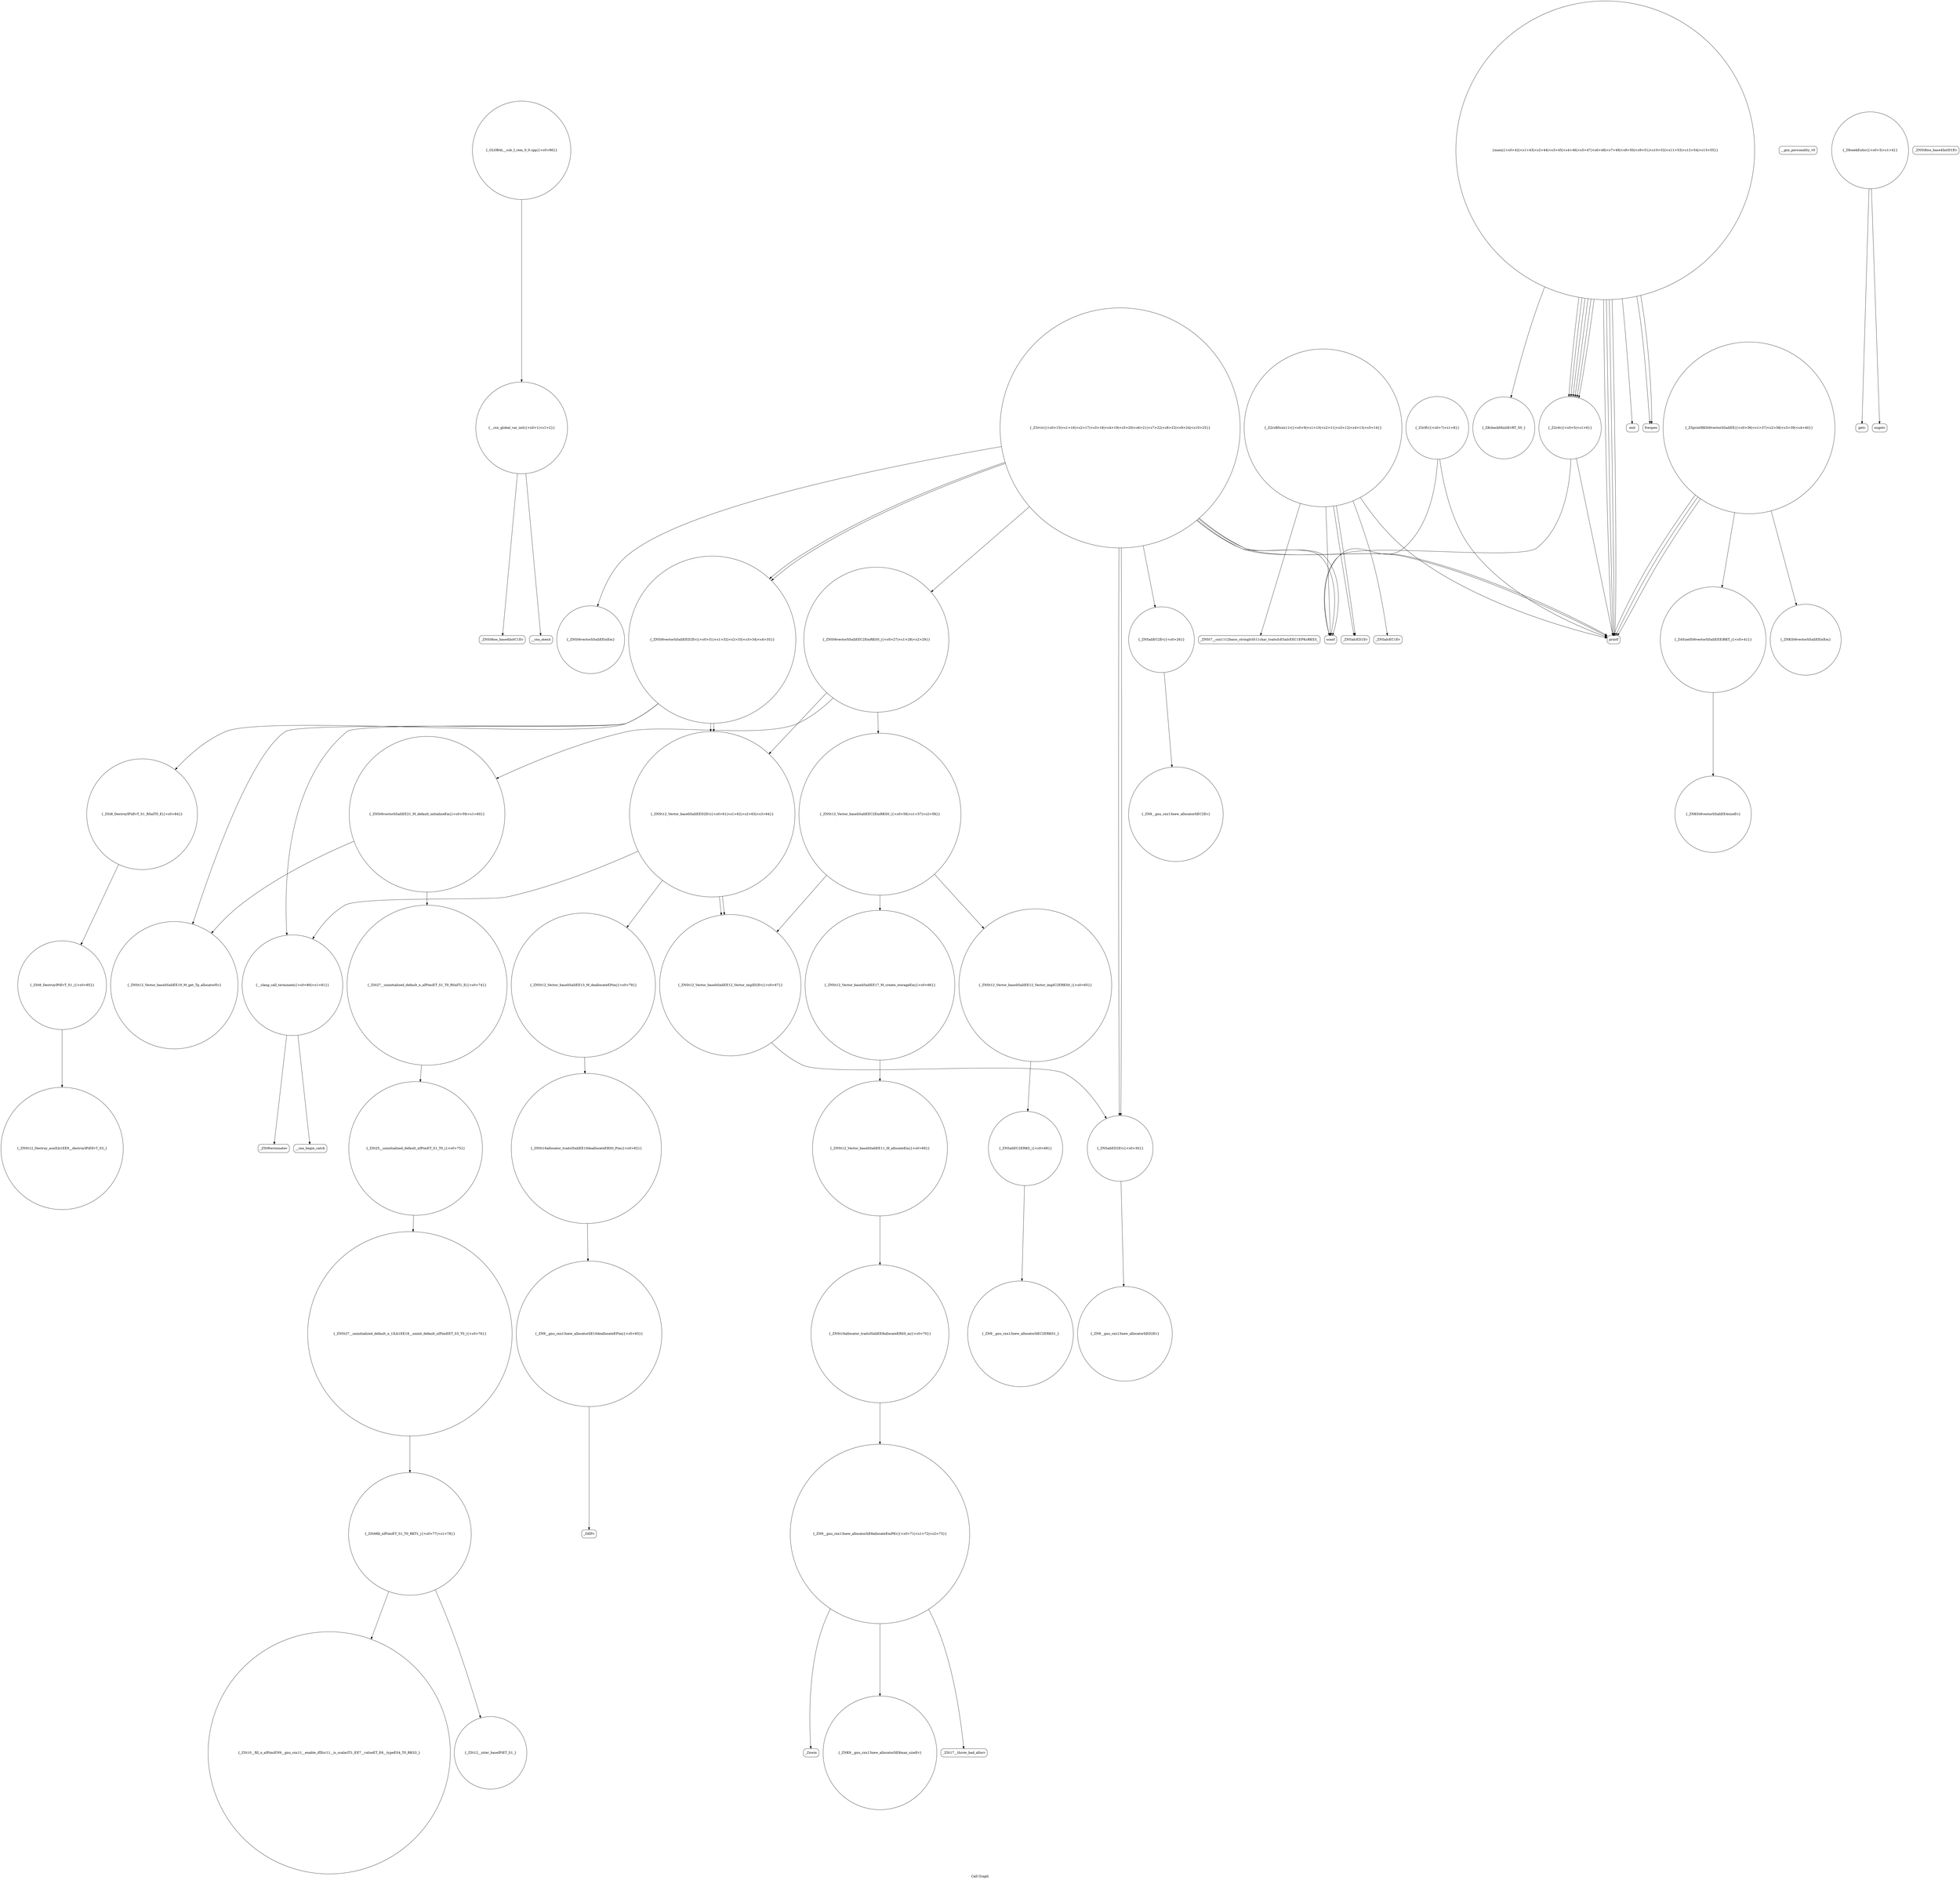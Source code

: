 digraph "Call Graph" {
	label="Call Graph";

	Node0x55a288262470 [shape=record,shape=circle,label="{__cxx_global_var_init|{<s0>1|<s1>2}}"];
	Node0x55a288262470:s0 -> Node0x55a2882624f0[color=black];
	Node0x55a288262470:s1 -> Node0x55a2882625f0[color=black];
	Node0x55a288263af0 [shape=record,shape=circle,label="{_ZSt27__uninitialized_default_n_aIPimiET_S1_T0_RSaIT1_E|{<s0>74}}"];
	Node0x55a288263af0:s0 -> Node0x55a288263bf0[color=black];
	Node0x55a2882627f0 [shape=record,shape=circle,label="{_Z2rdv|{<s0>5|<s1>6}}"];
	Node0x55a2882627f0:s0 -> Node0x55a288262870[color=black];
	Node0x55a2882627f0:s1 -> Node0x55a2882628f0[color=black];
	Node0x55a288264e90 [shape=record,shape=circle,label="{_ZNSt12_Vector_baseIiSaIiEE13_M_deallocateEPim|{<s0>79}}"];
	Node0x55a288264e90:s0 -> Node0x55a288265090[color=black];
	Node0x55a288262b70 [shape=record,shape=Mrecord,label="{__gxx_personality_v0}"];
	Node0x55a288265210 [shape=record,shape=circle,label="{_ZSt8_DestroyIPiiEvT_S1_RSaIT0_E|{<s0>84}}"];
	Node0x55a288265210:s0 -> Node0x55a288265290[color=black];
	Node0x55a288262ef0 [shape=record,shape=circle,label="{_ZNSt6vectorIiSaIiEED2Ev|{<s0>31|<s1>32|<s2>33|<s3>34|<s4>35}}"];
	Node0x55a288262ef0:s0 -> Node0x55a288263b70[color=black];
	Node0x55a288262ef0:s1 -> Node0x55a288265210[color=black];
	Node0x55a288262ef0:s2 -> Node0x55a2882634f0[color=black];
	Node0x55a288262ef0:s3 -> Node0x55a2882634f0[color=black];
	Node0x55a288262ef0:s4 -> Node0x55a288264f10[color=black];
	Node0x55a288263270 [shape=record,shape=Mrecord,label="{exit}"];
	Node0x55a2882635f0 [shape=record,shape=circle,label="{_ZNSt12_Vector_baseIiSaIiEE17_M_create_storageEm|{<s0>66}}"];
	Node0x55a2882635f0:s0 -> Node0x55a2882637f0[color=black];
	Node0x55a288263970 [shape=record,shape=circle,label="{_ZNK9__gnu_cxx13new_allocatorIiE8max_sizeEv}"];
	Node0x55a288262670 [shape=record,shape=circle,label="{_Z8seekEolnv|{<s0>3|<s1>4}}"];
	Node0x55a288262670:s0 -> Node0x55a2882626f0[color=black];
	Node0x55a288262670:s1 -> Node0x55a288262770[color=black];
	Node0x55a288264d10 [shape=record,shape=circle,label="{_ZSt6fill_nIPimiET_S1_T0_RKT1_|{<s0>77|<s1>78}}"];
	Node0x55a288264d10:s0 -> Node0x55a288264e10[color=black];
	Node0x55a288264d10:s1 -> Node0x55a288264d90[color=black];
	Node0x55a2882629f0 [shape=record,shape=circle,label="{_Z2rsB5cxx11v|{<s0>9|<s1>10|<s2>11|<s3>12|<s4>13|<s5>14}}"];
	Node0x55a2882629f0:s0 -> Node0x55a288262870[color=black];
	Node0x55a2882629f0:s1 -> Node0x55a2882628f0[color=black];
	Node0x55a2882629f0:s2 -> Node0x55a288262a70[color=black];
	Node0x55a2882629f0:s3 -> Node0x55a288262af0[color=black];
	Node0x55a2882629f0:s4 -> Node0x55a288262bf0[color=black];
	Node0x55a2882629f0:s5 -> Node0x55a288262bf0[color=black];
	Node0x55a288265090 [shape=record,shape=circle,label="{_ZNSt16allocator_traitsISaIiEE10deallocateERS0_Pim|{<s0>82}}"];
	Node0x55a288265090:s0 -> Node0x55a288265110[color=black];
	Node0x55a288262d70 [shape=record,shape=circle,label="{_ZNSt6vectorIiSaIiEEC2EmRKS0_|{<s0>27|<s1>28|<s2>29}}"];
	Node0x55a288262d70:s0 -> Node0x55a2882633f0[color=black];
	Node0x55a288262d70:s1 -> Node0x55a288263470[color=black];
	Node0x55a288262d70:s2 -> Node0x55a2882634f0[color=black];
	Node0x55a288265410 [shape=record,shape=circle,label="{_GLOBAL__sub_I_rem_0_0.cpp|{<s0>86}}"];
	Node0x55a288265410:s0 -> Node0x55a288262470[color=black];
	Node0x55a2882630f0 [shape=record,shape=circle,label="{main|{<s0>42|<s1>43|<s2>44|<s3>45|<s4>46|<s5>47|<s6>48|<s7>49|<s8>50|<s9>51|<s10>52|<s11>53|<s12>54|<s13>55}}"];
	Node0x55a2882630f0:s0 -> Node0x55a288263170[color=black];
	Node0x55a2882630f0:s1 -> Node0x55a288263170[color=black];
	Node0x55a2882630f0:s2 -> Node0x55a2882627f0[color=black];
	Node0x55a2882630f0:s3 -> Node0x55a2882627f0[color=black];
	Node0x55a2882630f0:s4 -> Node0x55a2882627f0[color=black];
	Node0x55a2882630f0:s5 -> Node0x55a2882627f0[color=black];
	Node0x55a2882630f0:s6 -> Node0x55a2882627f0[color=black];
	Node0x55a2882630f0:s7 -> Node0x55a2882627f0[color=black];
	Node0x55a2882630f0:s8 -> Node0x55a2882631f0[color=black];
	Node0x55a2882630f0:s9 -> Node0x55a2882628f0[color=black];
	Node0x55a2882630f0:s10 -> Node0x55a2882628f0[color=black];
	Node0x55a2882630f0:s11 -> Node0x55a2882628f0[color=black];
	Node0x55a2882630f0:s12 -> Node0x55a2882628f0[color=black];
	Node0x55a2882630f0:s13 -> Node0x55a288263270[color=black];
	Node0x55a288263470 [shape=record,shape=circle,label="{_ZNSt6vectorIiSaIiEE21_M_default_initializeEm|{<s0>59|<s1>60}}"];
	Node0x55a288263470:s0 -> Node0x55a288263b70[color=black];
	Node0x55a288263470:s1 -> Node0x55a288263af0[color=black];
	Node0x55a2882637f0 [shape=record,shape=circle,label="{_ZNSt12_Vector_baseIiSaIiEE11_M_allocateEm|{<s0>69}}"];
	Node0x55a2882637f0:s0 -> Node0x55a288263870[color=black];
	Node0x55a2882624f0 [shape=record,shape=Mrecord,label="{_ZNSt8ios_base4InitC1Ev}"];
	Node0x55a288263b70 [shape=record,shape=circle,label="{_ZNSt12_Vector_baseIiSaIiEE19_M_get_Tp_allocatorEv}"];
	Node0x55a288262870 [shape=record,shape=Mrecord,label="{scanf}"];
	Node0x55a288264f10 [shape=record,shape=circle,label="{__clang_call_terminate|{<s0>80|<s1>81}}"];
	Node0x55a288264f10:s0 -> Node0x55a288264f90[color=black];
	Node0x55a288264f10:s1 -> Node0x55a288265010[color=black];
	Node0x55a288262bf0 [shape=record,shape=Mrecord,label="{_ZNSaIcED1Ev}"];
	Node0x55a288265290 [shape=record,shape=circle,label="{_ZSt8_DestroyIPiEvT_S1_|{<s0>85}}"];
	Node0x55a288265290:s0 -> Node0x55a288265310[color=black];
	Node0x55a288262f70 [shape=record,shape=circle,label="{_Z5printRKSt6vectorIiSaIiEE|{<s0>36|<s1>37|<s2>38|<s3>39|<s4>40}}"];
	Node0x55a288262f70:s0 -> Node0x55a288262ff0[color=black];
	Node0x55a288262f70:s1 -> Node0x55a2882628f0[color=black];
	Node0x55a288262f70:s2 -> Node0x55a288263070[color=black];
	Node0x55a288262f70:s3 -> Node0x55a2882628f0[color=black];
	Node0x55a288262f70:s4 -> Node0x55a2882628f0[color=black];
	Node0x55a2882632f0 [shape=record,shape=circle,label="{_ZN9__gnu_cxx13new_allocatorIiEC2Ev}"];
	Node0x55a288263670 [shape=record,shape=circle,label="{_ZNSt12_Vector_baseIiSaIiEE12_Vector_implD2Ev|{<s0>67}}"];
	Node0x55a288263670:s0 -> Node0x55a288262df0[color=black];
	Node0x55a2882639f0 [shape=record,shape=Mrecord,label="{_ZSt17__throw_bad_allocv}"];
	Node0x55a2882626f0 [shape=record,shape=Mrecord,label="{getc}"];
	Node0x55a288264d90 [shape=record,shape=circle,label="{_ZSt10__fill_n_aIPimiEN9__gnu_cxx11__enable_ifIXsr11__is_scalarIT1_EE7__valueET_E6__typeES4_T0_RKS3_}"];
	Node0x55a288262a70 [shape=record,shape=Mrecord,label="{_ZNSaIcEC1Ev}"];
	Node0x55a288265110 [shape=record,shape=circle,label="{_ZN9__gnu_cxx13new_allocatorIiE10deallocateEPim|{<s0>83}}"];
	Node0x55a288265110:s0 -> Node0x55a288265190[color=black];
	Node0x55a288262df0 [shape=record,shape=circle,label="{_ZNSaIiED2Ev|{<s0>30}}"];
	Node0x55a288262df0:s0 -> Node0x55a288263370[color=black];
	Node0x55a288263170 [shape=record,shape=Mrecord,label="{freopen}"];
	Node0x55a2882634f0 [shape=record,shape=circle,label="{_ZNSt12_Vector_baseIiSaIiEED2Ev|{<s0>61|<s1>62|<s2>63|<s3>64}}"];
	Node0x55a2882634f0:s0 -> Node0x55a288264e90[color=black];
	Node0x55a2882634f0:s1 -> Node0x55a288263670[color=black];
	Node0x55a2882634f0:s2 -> Node0x55a288263670[color=black];
	Node0x55a2882634f0:s3 -> Node0x55a288264f10[color=black];
	Node0x55a288263870 [shape=record,shape=circle,label="{_ZNSt16allocator_traitsISaIiEE8allocateERS0_m|{<s0>70}}"];
	Node0x55a288263870:s0 -> Node0x55a2882638f0[color=black];
	Node0x55a288262570 [shape=record,shape=Mrecord,label="{_ZNSt8ios_base4InitD1Ev}"];
	Node0x55a288263bf0 [shape=record,shape=circle,label="{_ZSt25__uninitialized_default_nIPimET_S1_T0_|{<s0>75}}"];
	Node0x55a288263bf0:s0 -> Node0x55a288264c90[color=black];
	Node0x55a2882628f0 [shape=record,shape=Mrecord,label="{printf}"];
	Node0x55a288264f90 [shape=record,shape=Mrecord,label="{__cxa_begin_catch}"];
	Node0x55a288262c70 [shape=record,shape=circle,label="{_Z3rviv|{<s0>15|<s1>16|<s2>17|<s3>18|<s4>19|<s5>20|<s6>21|<s7>22|<s8>23|<s9>24|<s10>25}}"];
	Node0x55a288262c70:s0 -> Node0x55a288262870[color=black];
	Node0x55a288262c70:s1 -> Node0x55a2882628f0[color=black];
	Node0x55a288262c70:s2 -> Node0x55a288262cf0[color=black];
	Node0x55a288262c70:s3 -> Node0x55a288262d70[color=black];
	Node0x55a288262c70:s4 -> Node0x55a288262df0[color=black];
	Node0x55a288262c70:s5 -> Node0x55a288262e70[color=black];
	Node0x55a288262c70:s6 -> Node0x55a288262870[color=black];
	Node0x55a288262c70:s7 -> Node0x55a2882628f0[color=black];
	Node0x55a288262c70:s8 -> Node0x55a288262df0[color=black];
	Node0x55a288262c70:s9 -> Node0x55a288262ef0[color=black];
	Node0x55a288262c70:s10 -> Node0x55a288262ef0[color=black];
	Node0x55a288265310 [shape=record,shape=circle,label="{_ZNSt12_Destroy_auxILb1EE9__destroyIPiEEvT_S3_}"];
	Node0x55a288262ff0 [shape=record,shape=circle,label="{_Z4SizeISt6vectorIiSaIiEEEiRKT_|{<s0>41}}"];
	Node0x55a288262ff0:s0 -> Node0x55a288265390[color=black];
	Node0x55a288263370 [shape=record,shape=circle,label="{_ZN9__gnu_cxx13new_allocatorIiED2Ev}"];
	Node0x55a2882636f0 [shape=record,shape=circle,label="{_ZNSaIiEC2ERKS_|{<s0>68}}"];
	Node0x55a2882636f0:s0 -> Node0x55a288263770[color=black];
	Node0x55a288263a70 [shape=record,shape=Mrecord,label="{_Znwm}"];
	Node0x55a288262770 [shape=record,shape=Mrecord,label="{ungetc}"];
	Node0x55a288264e10 [shape=record,shape=circle,label="{_ZSt12__niter_baseIPiET_S1_}"];
	Node0x55a288262af0 [shape=record,shape=Mrecord,label="{_ZNSt7__cxx1112basic_stringIcSt11char_traitsIcESaIcEEC1EPKcRKS3_}"];
	Node0x55a288265190 [shape=record,shape=Mrecord,label="{_ZdlPv}"];
	Node0x55a288262e70 [shape=record,shape=circle,label="{_ZNSt6vectorIiSaIiEEixEm}"];
	Node0x55a2882631f0 [shape=record,shape=circle,label="{_Z8checkMinIiEvRT_S0_}"];
	Node0x55a288263570 [shape=record,shape=circle,label="{_ZNSt12_Vector_baseIiSaIiEE12_Vector_implC2ERKS0_|{<s0>65}}"];
	Node0x55a288263570:s0 -> Node0x55a2882636f0[color=black];
	Node0x55a2882638f0 [shape=record,shape=circle,label="{_ZN9__gnu_cxx13new_allocatorIiE8allocateEmPKv|{<s0>71|<s1>72|<s2>73}}"];
	Node0x55a2882638f0:s0 -> Node0x55a288263970[color=black];
	Node0x55a2882638f0:s1 -> Node0x55a2882639f0[color=black];
	Node0x55a2882638f0:s2 -> Node0x55a288263a70[color=black];
	Node0x55a2882625f0 [shape=record,shape=Mrecord,label="{__cxa_atexit}"];
	Node0x55a288264c90 [shape=record,shape=circle,label="{_ZNSt27__uninitialized_default_n_1ILb1EE18__uninit_default_nIPimEET_S3_T0_|{<s0>76}}"];
	Node0x55a288264c90:s0 -> Node0x55a288264d10[color=black];
	Node0x55a288262970 [shape=record,shape=circle,label="{_Z3rlfv|{<s0>7|<s1>8}}"];
	Node0x55a288262970:s0 -> Node0x55a288262870[color=black];
	Node0x55a288262970:s1 -> Node0x55a2882628f0[color=black];
	Node0x55a288265010 [shape=record,shape=Mrecord,label="{_ZSt9terminatev}"];
	Node0x55a288262cf0 [shape=record,shape=circle,label="{_ZNSaIiEC2Ev|{<s0>26}}"];
	Node0x55a288262cf0:s0 -> Node0x55a2882632f0[color=black];
	Node0x55a288265390 [shape=record,shape=circle,label="{_ZNKSt6vectorIiSaIiEE4sizeEv}"];
	Node0x55a288263070 [shape=record,shape=circle,label="{_ZNKSt6vectorIiSaIiEEixEm}"];
	Node0x55a2882633f0 [shape=record,shape=circle,label="{_ZNSt12_Vector_baseIiSaIiEEC2EmRKS0_|{<s0>56|<s1>57|<s2>58}}"];
	Node0x55a2882633f0:s0 -> Node0x55a288263570[color=black];
	Node0x55a2882633f0:s1 -> Node0x55a2882635f0[color=black];
	Node0x55a2882633f0:s2 -> Node0x55a288263670[color=black];
	Node0x55a288263770 [shape=record,shape=circle,label="{_ZN9__gnu_cxx13new_allocatorIiEC2ERKS1_}"];
}
